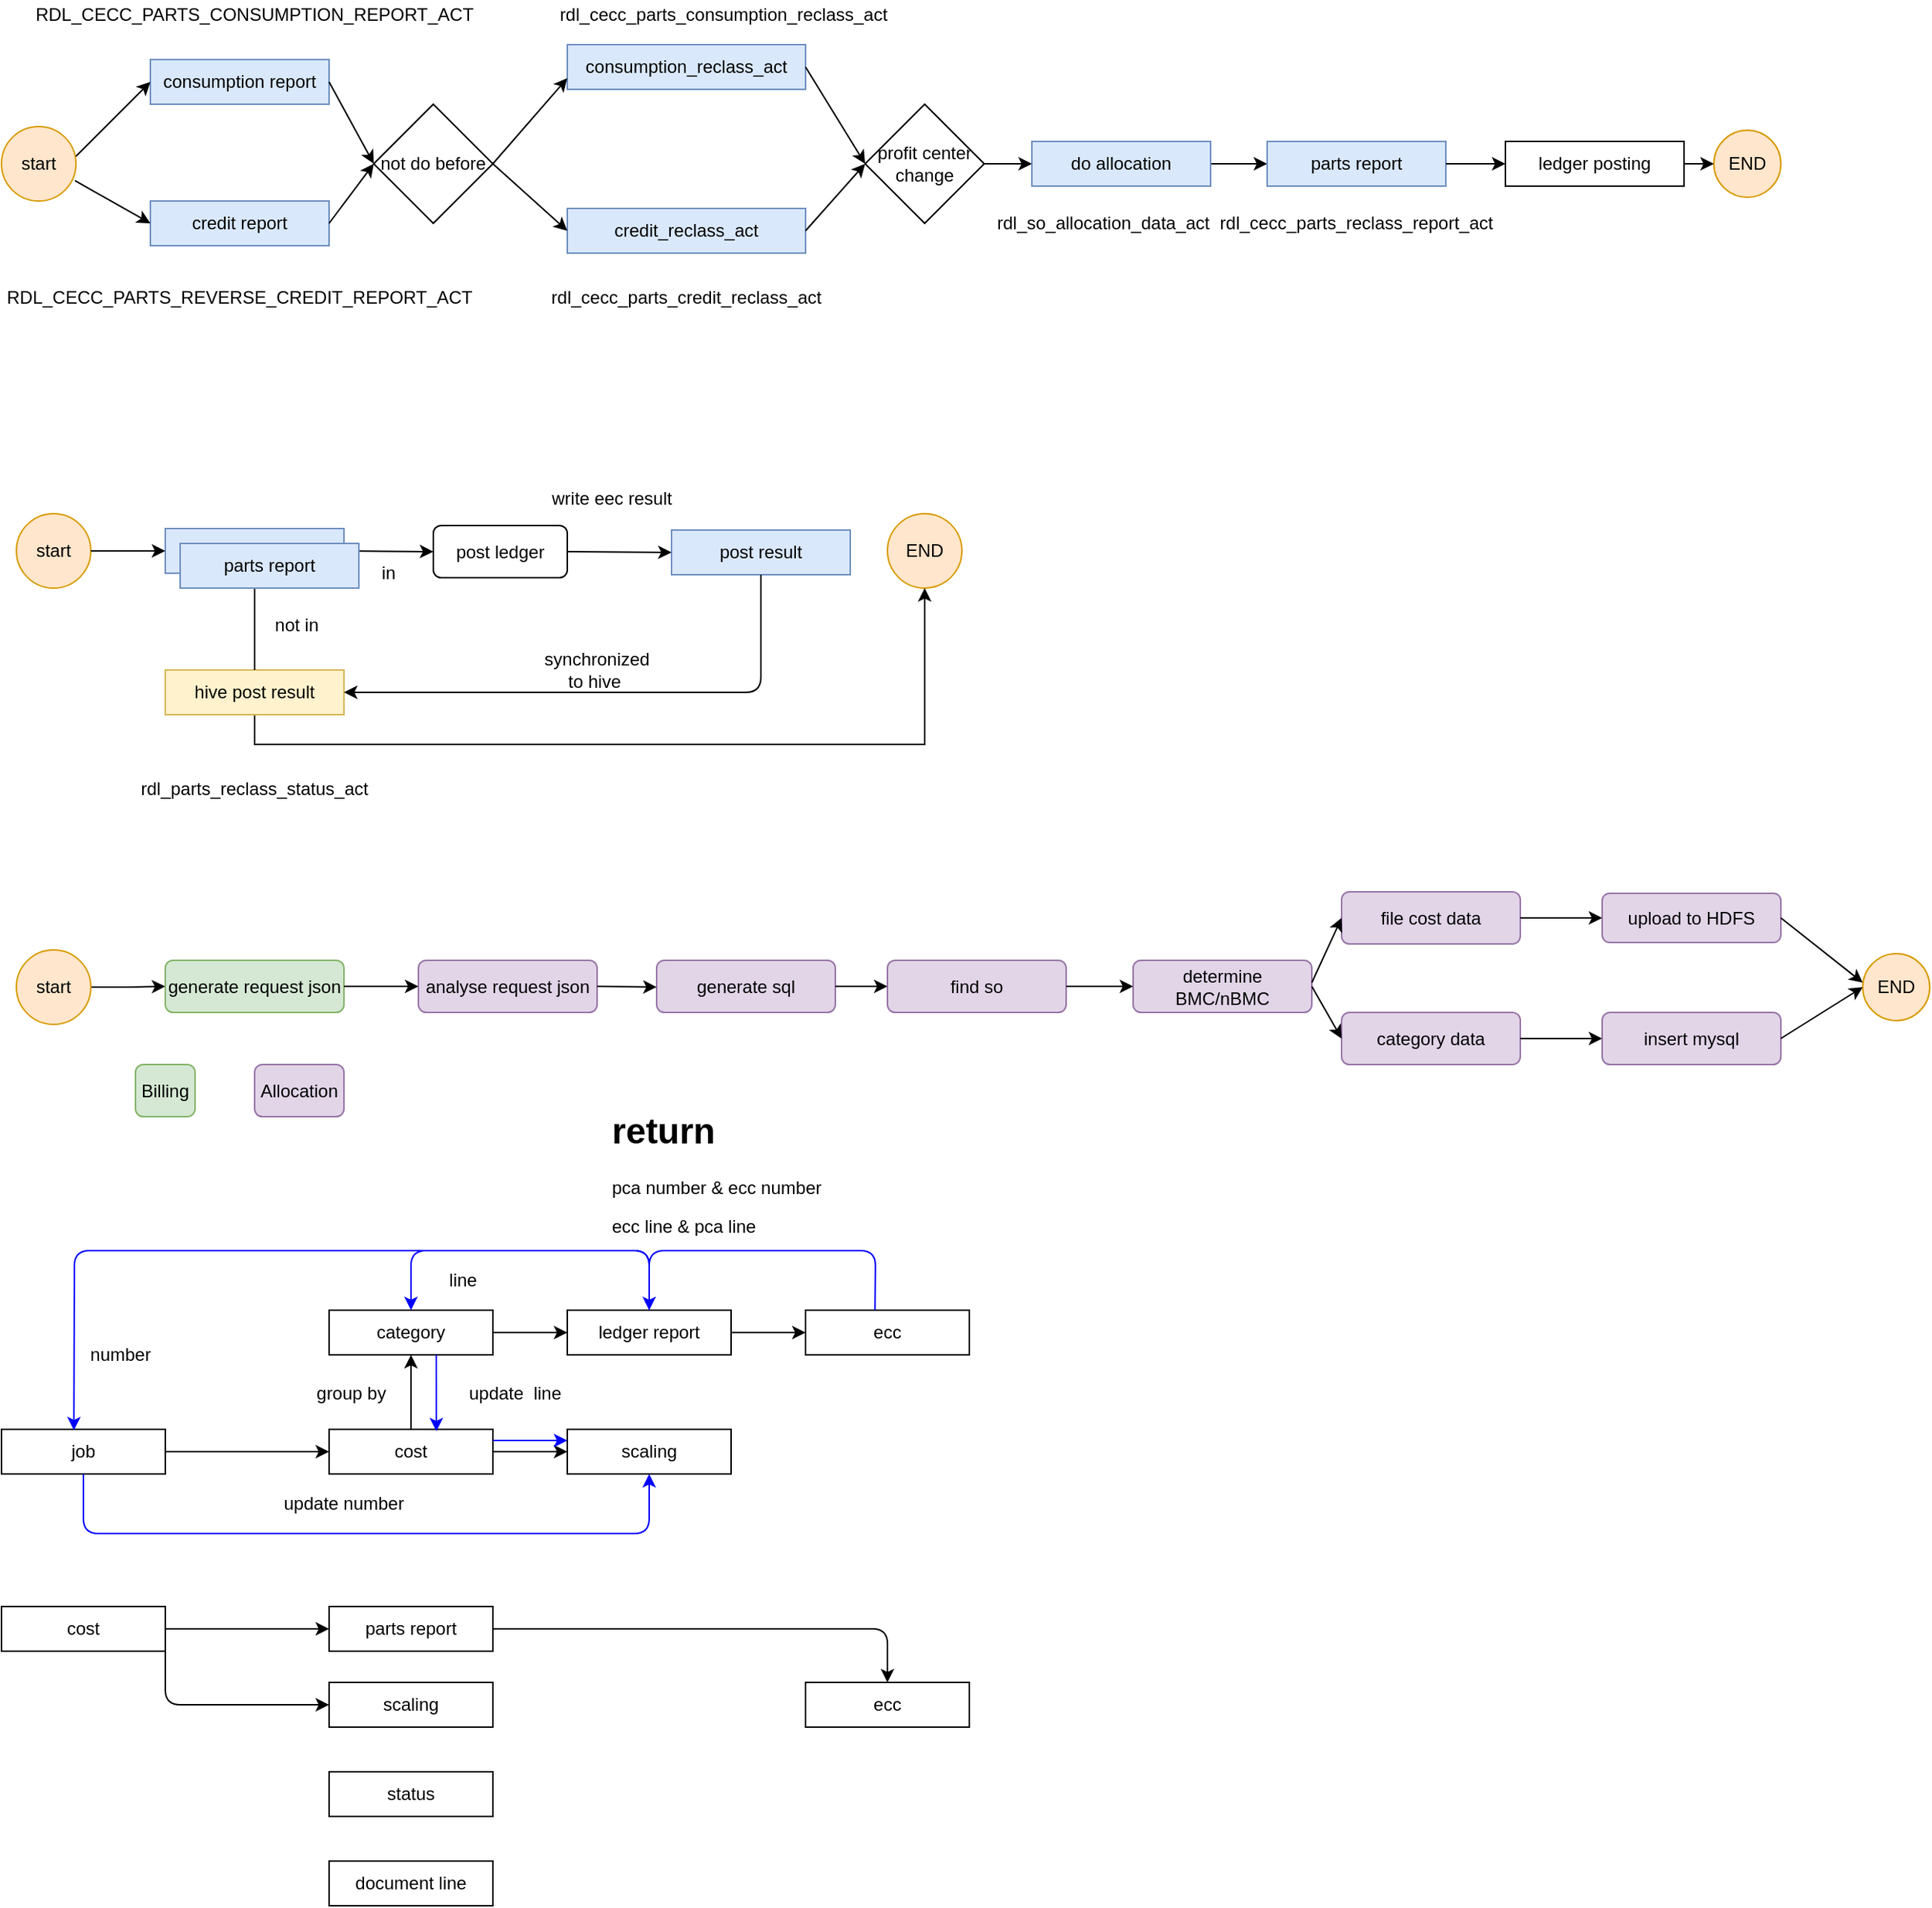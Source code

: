 <mxfile version="14.4.9" type="github">
  <diagram id="VKMHK3g8FMRFTHxasIfS" name="Page-1">
    <mxGraphModel dx="766" dy="419" grid="1" gridSize="10" guides="1" tooltips="1" connect="1" arrows="1" fold="1" page="1" pageScale="1" pageWidth="827" pageHeight="1169" math="0" shadow="0">
      <root>
        <mxCell id="0" />
        <mxCell id="1" parent="0" />
        <mxCell id="MHFKU_J02y791Es46own-1" value="consumption report" style="rounded=0;whiteSpace=wrap;html=1;fillColor=#dae8fc;strokeColor=#6c8ebf;" parent="1" vertex="1">
          <mxGeometry x="120" y="130" width="120" height="30" as="geometry" />
        </mxCell>
        <mxCell id="MHFKU_J02y791Es46own-2" value="credit report" style="rounded=0;whiteSpace=wrap;html=1;fillColor=#dae8fc;strokeColor=#6c8ebf;" parent="1" vertex="1">
          <mxGeometry x="120" y="225" width="120" height="30" as="geometry" />
        </mxCell>
        <mxCell id="MHFKU_J02y791Es46own-3" value="not do before" style="rhombus;whiteSpace=wrap;html=1;" parent="1" vertex="1">
          <mxGeometry x="270" y="160" width="80" height="80" as="geometry" />
        </mxCell>
        <mxCell id="MHFKU_J02y791Es46own-4" value="start" style="ellipse;whiteSpace=wrap;html=1;aspect=fixed;fillColor=#ffe6cc;strokeColor=#d79b00;" parent="1" vertex="1">
          <mxGeometry x="20" y="175" width="50" height="50" as="geometry" />
        </mxCell>
        <mxCell id="MHFKU_J02y791Es46own-6" value="" style="endArrow=classic;html=1;" parent="1" edge="1">
          <mxGeometry width="50" height="50" relative="1" as="geometry">
            <mxPoint x="70" y="195" as="sourcePoint" />
            <mxPoint x="120" y="145" as="targetPoint" />
          </mxGeometry>
        </mxCell>
        <mxCell id="MHFKU_J02y791Es46own-7" value="" style="endArrow=classic;html=1;entryX=0;entryY=0.5;entryDx=0;entryDy=0;exitX=0.987;exitY=0.727;exitDx=0;exitDy=0;exitPerimeter=0;" parent="1" source="MHFKU_J02y791Es46own-4" target="MHFKU_J02y791Es46own-2" edge="1">
          <mxGeometry width="50" height="50" relative="1" as="geometry">
            <mxPoint x="70" y="210" as="sourcePoint" />
            <mxPoint x="320" y="200" as="targetPoint" />
          </mxGeometry>
        </mxCell>
        <mxCell id="MHFKU_J02y791Es46own-10" value="" style="endArrow=classic;html=1;exitX=1;exitY=0.5;exitDx=0;exitDy=0;entryX=0;entryY=0.5;entryDx=0;entryDy=0;" parent="1" source="MHFKU_J02y791Es46own-2" target="MHFKU_J02y791Es46own-3" edge="1">
          <mxGeometry width="50" height="50" relative="1" as="geometry">
            <mxPoint x="270" y="250" as="sourcePoint" />
            <mxPoint x="320" y="200" as="targetPoint" />
          </mxGeometry>
        </mxCell>
        <mxCell id="MHFKU_J02y791Es46own-11" value="" style="endArrow=classic;html=1;exitX=1;exitY=0.5;exitDx=0;exitDy=0;entryX=0;entryY=0.5;entryDx=0;entryDy=0;" parent="1" source="MHFKU_J02y791Es46own-1" target="MHFKU_J02y791Es46own-3" edge="1">
          <mxGeometry width="50" height="50" relative="1" as="geometry">
            <mxPoint x="270" y="250" as="sourcePoint" />
            <mxPoint x="320" y="200" as="targetPoint" />
          </mxGeometry>
        </mxCell>
        <mxCell id="MHFKU_J02y791Es46own-25" style="edgeStyle=orthogonalEdgeStyle;rounded=0;orthogonalLoop=1;jettySize=auto;html=1;exitX=1;exitY=0.5;exitDx=0;exitDy=0;" parent="1" source="MHFKU_J02y791Es46own-12" target="MHFKU_J02y791Es46own-24" edge="1">
          <mxGeometry relative="1" as="geometry" />
        </mxCell>
        <mxCell id="MHFKU_J02y791Es46own-12" value="do allocation" style="rounded=0;whiteSpace=wrap;html=1;fillColor=#dae8fc;strokeColor=#6c8ebf;" parent="1" vertex="1">
          <mxGeometry x="712" y="185" width="120" height="30" as="geometry" />
        </mxCell>
        <mxCell id="MHFKU_J02y791Es46own-13" value="consumption_reclass_act" style="rounded=0;whiteSpace=wrap;html=1;fillColor=#dae8fc;strokeColor=#6c8ebf;" parent="1" vertex="1">
          <mxGeometry x="400" y="120" width="160" height="30" as="geometry" />
        </mxCell>
        <mxCell id="MHFKU_J02y791Es46own-14" value="credit_reclass_act" style="rounded=0;whiteSpace=wrap;html=1;fillColor=#dae8fc;strokeColor=#6c8ebf;" parent="1" vertex="1">
          <mxGeometry x="400" y="230" width="160" height="30" as="geometry" />
        </mxCell>
        <mxCell id="MHFKU_J02y791Es46own-15" value="" style="endArrow=classic;html=1;exitX=1;exitY=0.5;exitDx=0;exitDy=0;entryX=0;entryY=0.75;entryDx=0;entryDy=0;" parent="1" source="MHFKU_J02y791Es46own-3" target="MHFKU_J02y791Es46own-13" edge="1">
          <mxGeometry width="50" height="50" relative="1" as="geometry">
            <mxPoint x="380" y="250" as="sourcePoint" />
            <mxPoint x="430" y="200" as="targetPoint" />
          </mxGeometry>
        </mxCell>
        <mxCell id="MHFKU_J02y791Es46own-16" value="" style="endArrow=classic;html=1;entryX=0;entryY=0.5;entryDx=0;entryDy=0;" parent="1" target="MHFKU_J02y791Es46own-14" edge="1">
          <mxGeometry width="50" height="50" relative="1" as="geometry">
            <mxPoint x="350" y="200" as="sourcePoint" />
            <mxPoint x="430" y="200" as="targetPoint" />
          </mxGeometry>
        </mxCell>
        <mxCell id="MHFKU_J02y791Es46own-19" value="profit center change" style="rhombus;whiteSpace=wrap;html=1;" parent="1" vertex="1">
          <mxGeometry x="600" y="160" width="80" height="80" as="geometry" />
        </mxCell>
        <mxCell id="MHFKU_J02y791Es46own-20" value="" style="endArrow=classic;html=1;exitX=1;exitY=0.5;exitDx=0;exitDy=0;entryX=0;entryY=0.5;entryDx=0;entryDy=0;" parent="1" source="MHFKU_J02y791Es46own-14" target="MHFKU_J02y791Es46own-19" edge="1">
          <mxGeometry width="50" height="50" relative="1" as="geometry">
            <mxPoint x="570" y="235" as="sourcePoint" />
            <mxPoint x="650" y="195" as="targetPoint" />
          </mxGeometry>
        </mxCell>
        <mxCell id="MHFKU_J02y791Es46own-21" value="" style="endArrow=classic;html=1;exitX=1;exitY=0.5;exitDx=0;exitDy=0;entryX=0;entryY=0.5;entryDx=0;entryDy=0;" parent="1" source="MHFKU_J02y791Es46own-13" target="MHFKU_J02y791Es46own-19" edge="1">
          <mxGeometry width="50" height="50" relative="1" as="geometry">
            <mxPoint x="570" y="140" as="sourcePoint" />
            <mxPoint x="650" y="195" as="targetPoint" />
          </mxGeometry>
        </mxCell>
        <mxCell id="MHFKU_J02y791Es46own-23" value="" style="endArrow=classic;html=1;entryX=0;entryY=0.5;entryDx=0;entryDy=0;exitX=1;exitY=0.5;exitDx=0;exitDy=0;" parent="1" source="MHFKU_J02y791Es46own-19" target="MHFKU_J02y791Es46own-12" edge="1">
          <mxGeometry width="50" height="50" relative="1" as="geometry">
            <mxPoint x="680" y="195" as="sourcePoint" />
            <mxPoint x="730" y="240" as="targetPoint" />
          </mxGeometry>
        </mxCell>
        <mxCell id="MHFKU_J02y791Es46own-24" value="parts report" style="rounded=0;whiteSpace=wrap;html=1;fillColor=#dae8fc;strokeColor=#6c8ebf;" parent="1" vertex="1">
          <mxGeometry x="870" y="185" width="120" height="30" as="geometry" />
        </mxCell>
        <mxCell id="MHFKU_J02y791Es46own-26" value="ledger posting" style="rounded=0;whiteSpace=wrap;html=1;" parent="1" vertex="1">
          <mxGeometry x="1030" y="185" width="120" height="30" as="geometry" />
        </mxCell>
        <mxCell id="MHFKU_J02y791Es46own-27" value="" style="endArrow=classic;html=1;exitX=1;exitY=0.5;exitDx=0;exitDy=0;entryX=0;entryY=0.5;entryDx=0;entryDy=0;" parent="1" source="MHFKU_J02y791Es46own-24" target="MHFKU_J02y791Es46own-26" edge="1">
          <mxGeometry width="50" height="50" relative="1" as="geometry">
            <mxPoint x="810" y="240" as="sourcePoint" />
            <mxPoint x="860" y="190" as="targetPoint" />
          </mxGeometry>
        </mxCell>
        <mxCell id="MHFKU_J02y791Es46own-28" value="rdl_cecc_parts_credit_reclass_act" style="text;html=1;strokeColor=none;fillColor=none;align=center;verticalAlign=middle;whiteSpace=wrap;rounded=0;" parent="1" vertex="1">
          <mxGeometry x="460" y="280" width="40" height="20" as="geometry" />
        </mxCell>
        <mxCell id="MHFKU_J02y791Es46own-30" value="rdl_cecc_parts_consumption_reclass_act" style="text;html=1;strokeColor=none;fillColor=none;align=center;verticalAlign=middle;whiteSpace=wrap;rounded=0;" parent="1" vertex="1">
          <mxGeometry x="450" y="90" width="110" height="20" as="geometry" />
        </mxCell>
        <mxCell id="MHFKU_J02y791Es46own-31" value="END" style="ellipse;whiteSpace=wrap;html=1;aspect=fixed;fillColor=#ffe6cc;strokeColor=#d79b00;" parent="1" vertex="1">
          <mxGeometry x="1170" y="177.5" width="45" height="45" as="geometry" />
        </mxCell>
        <mxCell id="MHFKU_J02y791Es46own-32" value="" style="endArrow=classic;html=1;exitX=1;exitY=0.5;exitDx=0;exitDy=0;entryX=0;entryY=0.5;entryDx=0;entryDy=0;" parent="1" source="MHFKU_J02y791Es46own-26" target="MHFKU_J02y791Es46own-31" edge="1">
          <mxGeometry width="50" height="50" relative="1" as="geometry">
            <mxPoint x="1160" y="280" as="sourcePoint" />
            <mxPoint x="1210" y="230" as="targetPoint" />
          </mxGeometry>
        </mxCell>
        <mxCell id="MHFKU_J02y791Es46own-33" value="RDL_CECC_PARTS_CONSUMPTION_REPORT_ACT" style="text;html=1;strokeColor=none;fillColor=none;align=center;verticalAlign=middle;whiteSpace=wrap;rounded=0;" parent="1" vertex="1">
          <mxGeometry x="170" y="90" width="40" height="20" as="geometry" />
        </mxCell>
        <mxCell id="MHFKU_J02y791Es46own-35" value="RDL_CECC_PARTS_REVERSE_CREDIT_REPORT_ACT" style="text;html=1;strokeColor=none;fillColor=none;align=center;verticalAlign=middle;whiteSpace=wrap;rounded=0;" parent="1" vertex="1">
          <mxGeometry x="160" y="280" width="40" height="20" as="geometry" />
        </mxCell>
        <mxCell id="MHFKU_J02y791Es46own-36" value="rdl_so_allocation_data_act" style="text;html=1;strokeColor=none;fillColor=none;align=center;verticalAlign=middle;whiteSpace=wrap;rounded=0;" parent="1" vertex="1">
          <mxGeometry x="740" y="230" width="40" height="20" as="geometry" />
        </mxCell>
        <mxCell id="MHFKU_J02y791Es46own-37" value="rdl_cecc_parts_reclass_report_act" style="text;html=1;strokeColor=none;fillColor=none;align=center;verticalAlign=middle;whiteSpace=wrap;rounded=0;" parent="1" vertex="1">
          <mxGeometry x="910" y="230" width="40" height="20" as="geometry" />
        </mxCell>
        <mxCell id="TkEu7Gus7nsnmoaaM0vq-1" value="start" style="ellipse;whiteSpace=wrap;html=1;aspect=fixed;fillColor=#ffe6cc;strokeColor=#d79b00;" parent="1" vertex="1">
          <mxGeometry x="30" y="435" width="50" height="50" as="geometry" />
        </mxCell>
        <mxCell id="TkEu7Gus7nsnmoaaM0vq-2" value="rdl_parts_reclass_status_act" style="text;html=1;strokeColor=none;fillColor=none;align=center;verticalAlign=middle;whiteSpace=wrap;rounded=0;" parent="1" vertex="1">
          <mxGeometry x="170" y="610" width="40" height="20" as="geometry" />
        </mxCell>
        <mxCell id="TkEu7Gus7nsnmoaaM0vq-4" value="parts report" style="rounded=0;whiteSpace=wrap;html=1;fillColor=#dae8fc;strokeColor=#6c8ebf;" parent="1" vertex="1">
          <mxGeometry x="130" y="445" width="120" height="30" as="geometry" />
        </mxCell>
        <mxCell id="TkEu7Gus7nsnmoaaM0vq-5" value="post result" style="rounded=0;whiteSpace=wrap;html=1;fillColor=#dae8fc;strokeColor=#6c8ebf;" parent="1" vertex="1">
          <mxGeometry x="470" y="446" width="120" height="30" as="geometry" />
        </mxCell>
        <mxCell id="TkEu7Gus7nsnmoaaM0vq-6" value="" style="endArrow=classic;html=1;entryX=0;entryY=0.5;entryDx=0;entryDy=0;" parent="1" target="TkEu7Gus7nsnmoaaM0vq-4" edge="1">
          <mxGeometry width="50" height="50" relative="1" as="geometry">
            <mxPoint x="80" y="460" as="sourcePoint" />
            <mxPoint x="120" y="420" as="targetPoint" />
          </mxGeometry>
        </mxCell>
        <mxCell id="TkEu7Gus7nsnmoaaM0vq-10" value="END" style="ellipse;whiteSpace=wrap;html=1;aspect=fixed;fillColor=#ffe6cc;strokeColor=#d79b00;" parent="1" vertex="1">
          <mxGeometry x="615" y="435" width="50" height="50" as="geometry" />
        </mxCell>
        <mxCell id="TkEu7Gus7nsnmoaaM0vq-14" style="edgeStyle=orthogonalEdgeStyle;rounded=0;orthogonalLoop=1;jettySize=auto;html=1;exitX=0.5;exitY=1;exitDx=0;exitDy=0;entryX=0.5;entryY=1;entryDx=0;entryDy=0;" parent="1" source="TkEu7Gus7nsnmoaaM0vq-11" target="TkEu7Gus7nsnmoaaM0vq-10" edge="1">
          <mxGeometry relative="1" as="geometry" />
        </mxCell>
        <mxCell id="TkEu7Gus7nsnmoaaM0vq-11" value="hive post result" style="rounded=0;whiteSpace=wrap;html=1;fillColor=#fff2cc;strokeColor=#d6b656;" parent="1" vertex="1">
          <mxGeometry x="130" y="540" width="120" height="30" as="geometry" />
        </mxCell>
        <mxCell id="TkEu7Gus7nsnmoaaM0vq-12" value="" style="endArrow=classic;html=1;exitX=0.5;exitY=1;exitDx=0;exitDy=0;entryX=1;entryY=0.5;entryDx=0;entryDy=0;" parent="1" source="TkEu7Gus7nsnmoaaM0vq-5" target="TkEu7Gus7nsnmoaaM0vq-11" edge="1">
          <mxGeometry width="50" height="50" relative="1" as="geometry">
            <mxPoint x="350" y="540" as="sourcePoint" />
            <mxPoint x="400" y="490" as="targetPoint" />
            <Array as="points">
              <mxPoint x="530" y="555" />
            </Array>
          </mxGeometry>
        </mxCell>
        <mxCell id="TkEu7Gus7nsnmoaaM0vq-16" value="post ledger" style="rounded=1;whiteSpace=wrap;html=1;" parent="1" vertex="1">
          <mxGeometry x="310" y="443" width="90" height="35" as="geometry" />
        </mxCell>
        <mxCell id="TkEu7Gus7nsnmoaaM0vq-17" value="" style="endArrow=classic;html=1;exitX=1;exitY=0.5;exitDx=0;exitDy=0;entryX=0;entryY=0.5;entryDx=0;entryDy=0;" parent="1" source="TkEu7Gus7nsnmoaaM0vq-4" target="TkEu7Gus7nsnmoaaM0vq-16" edge="1">
          <mxGeometry width="50" height="50" relative="1" as="geometry">
            <mxPoint x="350" y="540" as="sourcePoint" />
            <mxPoint x="400" y="490" as="targetPoint" />
          </mxGeometry>
        </mxCell>
        <mxCell id="TkEu7Gus7nsnmoaaM0vq-18" value="" style="endArrow=classic;html=1;exitX=1;exitY=0.5;exitDx=0;exitDy=0;entryX=0;entryY=0.5;entryDx=0;entryDy=0;" parent="1" source="TkEu7Gus7nsnmoaaM0vq-16" target="TkEu7Gus7nsnmoaaM0vq-5" edge="1">
          <mxGeometry width="50" height="50" relative="1" as="geometry">
            <mxPoint x="350" y="540" as="sourcePoint" />
            <mxPoint x="400" y="490" as="targetPoint" />
          </mxGeometry>
        </mxCell>
        <mxCell id="TkEu7Gus7nsnmoaaM0vq-19" value="synchronized to hive&amp;nbsp;" style="text;html=1;strokeColor=none;fillColor=none;align=center;verticalAlign=middle;whiteSpace=wrap;rounded=0;" parent="1" vertex="1">
          <mxGeometry x="380" y="530" width="80" height="20" as="geometry" />
        </mxCell>
        <mxCell id="TkEu7Gus7nsnmoaaM0vq-21" value="" style="endArrow=classic;html=1;exitX=0.5;exitY=0;exitDx=0;exitDy=0;entryX=0.5;entryY=1;entryDx=0;entryDy=0;" parent="1" source="TkEu7Gus7nsnmoaaM0vq-11" target="TkEu7Gus7nsnmoaaM0vq-4" edge="1">
          <mxGeometry width="50" height="50" relative="1" as="geometry">
            <mxPoint x="180" y="550" as="sourcePoint" />
            <mxPoint x="280" y="460" as="targetPoint" />
          </mxGeometry>
        </mxCell>
        <mxCell id="TkEu7Gus7nsnmoaaM0vq-22" value="not in&amp;nbsp;" style="text;html=1;strokeColor=none;fillColor=none;align=center;verticalAlign=middle;whiteSpace=wrap;rounded=0;" parent="1" vertex="1">
          <mxGeometry x="200" y="500" width="40" height="20" as="geometry" />
        </mxCell>
        <mxCell id="TkEu7Gus7nsnmoaaM0vq-23" value="in" style="text;html=1;strokeColor=none;fillColor=none;align=center;verticalAlign=middle;whiteSpace=wrap;rounded=0;" parent="1" vertex="1">
          <mxGeometry x="260" y="465" width="40" height="20" as="geometry" />
        </mxCell>
        <mxCell id="TkEu7Gus7nsnmoaaM0vq-24" value="write eec result" style="text;html=1;strokeColor=none;fillColor=none;align=center;verticalAlign=middle;whiteSpace=wrap;rounded=0;" parent="1" vertex="1">
          <mxGeometry x="380" y="415" width="100" height="20" as="geometry" />
        </mxCell>
        <mxCell id="D5yG_D4a77OxnMlGcOf8-16" style="edgeStyle=orthogonalEdgeStyle;rounded=0;orthogonalLoop=1;jettySize=auto;html=1;exitX=1;exitY=0.5;exitDx=0;exitDy=0;entryX=0;entryY=0.5;entryDx=0;entryDy=0;" parent="1" source="D5yG_D4a77OxnMlGcOf8-1" target="D5yG_D4a77OxnMlGcOf8-3" edge="1">
          <mxGeometry relative="1" as="geometry" />
        </mxCell>
        <mxCell id="D5yG_D4a77OxnMlGcOf8-1" value="start" style="ellipse;whiteSpace=wrap;html=1;aspect=fixed;fillColor=#ffe6cc;strokeColor=#d79b00;" parent="1" vertex="1">
          <mxGeometry x="30" y="728" width="50" height="50" as="geometry" />
        </mxCell>
        <mxCell id="D5yG_D4a77OxnMlGcOf8-2" value="parts report" style="rounded=0;whiteSpace=wrap;html=1;fillColor=#dae8fc;strokeColor=#6c8ebf;" parent="1" vertex="1">
          <mxGeometry x="140" y="455" width="120" height="30" as="geometry" />
        </mxCell>
        <mxCell id="D5yG_D4a77OxnMlGcOf8-3" value="generate request json" style="rounded=1;whiteSpace=wrap;html=1;fillColor=#d5e8d4;strokeColor=#82b366;" parent="1" vertex="1">
          <mxGeometry x="130" y="735" width="120" height="35" as="geometry" />
        </mxCell>
        <mxCell id="D5yG_D4a77OxnMlGcOf8-5" value="analyse request json" style="rounded=1;whiteSpace=wrap;html=1;fillColor=#e1d5e7;strokeColor=#9673a6;" parent="1" vertex="1">
          <mxGeometry x="300" y="735" width="120" height="35" as="geometry" />
        </mxCell>
        <mxCell id="D5yG_D4a77OxnMlGcOf8-6" value="generate sql" style="rounded=1;whiteSpace=wrap;html=1;fillColor=#e1d5e7;strokeColor=#9673a6;" parent="1" vertex="1">
          <mxGeometry x="460" y="735" width="120" height="35" as="geometry" />
        </mxCell>
        <mxCell id="D5yG_D4a77OxnMlGcOf8-7" value="find so" style="rounded=1;whiteSpace=wrap;html=1;fillColor=#e1d5e7;strokeColor=#9673a6;" parent="1" vertex="1">
          <mxGeometry x="615" y="735" width="120" height="35" as="geometry" />
        </mxCell>
        <mxCell id="D5yG_D4a77OxnMlGcOf8-8" value="determine BMC/nBMC" style="rounded=1;whiteSpace=wrap;html=1;fillColor=#e1d5e7;strokeColor=#9673a6;" parent="1" vertex="1">
          <mxGeometry x="780" y="735" width="120" height="35" as="geometry" />
        </mxCell>
        <mxCell id="D5yG_D4a77OxnMlGcOf8-10" value="file cost data" style="rounded=1;whiteSpace=wrap;html=1;fillColor=#e1d5e7;strokeColor=#9673a6;" parent="1" vertex="1">
          <mxGeometry x="920" y="689" width="120" height="35" as="geometry" />
        </mxCell>
        <mxCell id="D5yG_D4a77OxnMlGcOf8-11" value="category data" style="rounded=1;whiteSpace=wrap;html=1;fillColor=#e1d5e7;strokeColor=#9673a6;" parent="1" vertex="1">
          <mxGeometry x="920" y="770" width="120" height="35" as="geometry" />
        </mxCell>
        <mxCell id="D5yG_D4a77OxnMlGcOf8-12" value="upload to HDFS" style="rounded=1;whiteSpace=wrap;html=1;fillColor=#e1d5e7;strokeColor=#9673a6;" parent="1" vertex="1">
          <mxGeometry x="1095" y="690" width="120" height="33" as="geometry" />
        </mxCell>
        <mxCell id="D5yG_D4a77OxnMlGcOf8-13" value="insert mysql" style="rounded=1;whiteSpace=wrap;html=1;fillColor=#e1d5e7;strokeColor=#9673a6;" parent="1" vertex="1">
          <mxGeometry x="1095" y="770" width="120" height="35" as="geometry" />
        </mxCell>
        <mxCell id="D5yG_D4a77OxnMlGcOf8-14" value="END" style="ellipse;whiteSpace=wrap;html=1;aspect=fixed;fillColor=#ffe6cc;strokeColor=#d79b00;" parent="1" vertex="1">
          <mxGeometry x="1270" y="730.5" width="45" height="45" as="geometry" />
        </mxCell>
        <mxCell id="D5yG_D4a77OxnMlGcOf8-15" value="" style="endArrow=classic;html=1;entryX=0;entryY=0.5;entryDx=0;entryDy=0;exitX=1;exitY=0.5;exitDx=0;exitDy=0;" parent="1" source="D5yG_D4a77OxnMlGcOf8-3" target="D5yG_D4a77OxnMlGcOf8-5" edge="1">
          <mxGeometry width="50" height="50" relative="1" as="geometry">
            <mxPoint x="250" y="760" as="sourcePoint" />
            <mxPoint x="300" y="710" as="targetPoint" />
          </mxGeometry>
        </mxCell>
        <mxCell id="D5yG_D4a77OxnMlGcOf8-17" value="" style="endArrow=classic;html=1;exitX=1;exitY=0.5;exitDx=0;exitDy=0;" parent="1" source="D5yG_D4a77OxnMlGcOf8-5" edge="1">
          <mxGeometry width="50" height="50" relative="1" as="geometry">
            <mxPoint x="430" y="753" as="sourcePoint" />
            <mxPoint x="460" y="753" as="targetPoint" />
          </mxGeometry>
        </mxCell>
        <mxCell id="D5yG_D4a77OxnMlGcOf8-18" value="" style="endArrow=classic;html=1;exitX=1;exitY=0.5;exitDx=0;exitDy=0;entryX=0;entryY=0.5;entryDx=0;entryDy=0;" parent="1" source="D5yG_D4a77OxnMlGcOf8-6" target="D5yG_D4a77OxnMlGcOf8-7" edge="1">
          <mxGeometry width="50" height="50" relative="1" as="geometry">
            <mxPoint x="390" y="760" as="sourcePoint" />
            <mxPoint x="440" y="710" as="targetPoint" />
          </mxGeometry>
        </mxCell>
        <mxCell id="D5yG_D4a77OxnMlGcOf8-19" value="" style="endArrow=classic;html=1;exitX=1;exitY=0.5;exitDx=0;exitDy=0;entryX=0;entryY=0.5;entryDx=0;entryDy=0;" parent="1" source="D5yG_D4a77OxnMlGcOf8-7" target="D5yG_D4a77OxnMlGcOf8-8" edge="1">
          <mxGeometry width="50" height="50" relative="1" as="geometry">
            <mxPoint x="770" y="910" as="sourcePoint" />
            <mxPoint x="820" y="860" as="targetPoint" />
          </mxGeometry>
        </mxCell>
        <mxCell id="D5yG_D4a77OxnMlGcOf8-20" value="" style="endArrow=classic;html=1;entryX=0;entryY=0.5;entryDx=0;entryDy=0;" parent="1" target="D5yG_D4a77OxnMlGcOf8-10" edge="1">
          <mxGeometry width="50" height="50" relative="1" as="geometry">
            <mxPoint x="900" y="750" as="sourcePoint" />
            <mxPoint x="950" y="750" as="targetPoint" />
          </mxGeometry>
        </mxCell>
        <mxCell id="D5yG_D4a77OxnMlGcOf8-21" value="" style="endArrow=classic;html=1;exitX=1;exitY=0.5;exitDx=0;exitDy=0;entryX=0;entryY=0.5;entryDx=0;entryDy=0;" parent="1" source="D5yG_D4a77OxnMlGcOf8-8" target="D5yG_D4a77OxnMlGcOf8-11" edge="1">
          <mxGeometry width="50" height="50" relative="1" as="geometry">
            <mxPoint x="880" y="940" as="sourcePoint" />
            <mxPoint x="930" y="890" as="targetPoint" />
          </mxGeometry>
        </mxCell>
        <mxCell id="D5yG_D4a77OxnMlGcOf8-22" value="" style="endArrow=classic;html=1;exitX=1;exitY=0.5;exitDx=0;exitDy=0;entryX=0;entryY=0.5;entryDx=0;entryDy=0;" parent="1" source="D5yG_D4a77OxnMlGcOf8-10" target="D5yG_D4a77OxnMlGcOf8-12" edge="1">
          <mxGeometry width="50" height="50" relative="1" as="geometry">
            <mxPoint x="1040" y="740" as="sourcePoint" />
            <mxPoint x="1090" y="690" as="targetPoint" />
          </mxGeometry>
        </mxCell>
        <mxCell id="D5yG_D4a77OxnMlGcOf8-23" value="" style="endArrow=classic;html=1;exitX=1;exitY=0.5;exitDx=0;exitDy=0;entryX=0;entryY=0.5;entryDx=0;entryDy=0;" parent="1" source="D5yG_D4a77OxnMlGcOf8-11" target="D5yG_D4a77OxnMlGcOf8-13" edge="1">
          <mxGeometry width="50" height="50" relative="1" as="geometry">
            <mxPoint x="1120" y="920" as="sourcePoint" />
            <mxPoint x="1170" y="870" as="targetPoint" />
          </mxGeometry>
        </mxCell>
        <mxCell id="D5yG_D4a77OxnMlGcOf8-24" value="" style="endArrow=classic;html=1;exitX=1;exitY=0.5;exitDx=0;exitDy=0;entryX=0;entryY=0.5;entryDx=0;entryDy=0;" parent="1" source="D5yG_D4a77OxnMlGcOf8-13" target="D5yG_D4a77OxnMlGcOf8-14" edge="1">
          <mxGeometry width="50" height="50" relative="1" as="geometry">
            <mxPoint x="1260" y="880" as="sourcePoint" />
            <mxPoint x="1310" y="830" as="targetPoint" />
          </mxGeometry>
        </mxCell>
        <mxCell id="D5yG_D4a77OxnMlGcOf8-25" value="" style="endArrow=classic;html=1;exitX=1;exitY=0.5;exitDx=0;exitDy=0;" parent="1" source="D5yG_D4a77OxnMlGcOf8-12" edge="1">
          <mxGeometry width="50" height="50" relative="1" as="geometry">
            <mxPoint x="1240" y="740" as="sourcePoint" />
            <mxPoint x="1270" y="750" as="targetPoint" />
          </mxGeometry>
        </mxCell>
        <mxCell id="D5yG_D4a77OxnMlGcOf8-26" value="Billing" style="rounded=1;whiteSpace=wrap;html=1;fillColor=#d5e8d4;strokeColor=#82b366;" parent="1" vertex="1">
          <mxGeometry x="110" y="805" width="40" height="35" as="geometry" />
        </mxCell>
        <mxCell id="D5yG_D4a77OxnMlGcOf8-28" value="Allocation" style="rounded=1;whiteSpace=wrap;html=1;fillColor=#e1d5e7;strokeColor=#9673a6;" parent="1" vertex="1">
          <mxGeometry x="190" y="805" width="60" height="35" as="geometry" />
        </mxCell>
        <mxCell id="K2xl8CTouo7mSd7dYWox-1" value="job" style="rounded=0;whiteSpace=wrap;html=1;" vertex="1" parent="1">
          <mxGeometry x="20" y="1050" width="110" height="30" as="geometry" />
        </mxCell>
        <mxCell id="K2xl8CTouo7mSd7dYWox-2" value="cost" style="rounded=0;whiteSpace=wrap;html=1;" vertex="1" parent="1">
          <mxGeometry x="240" y="1050" width="110" height="30" as="geometry" />
        </mxCell>
        <mxCell id="K2xl8CTouo7mSd7dYWox-3" value="category" style="rounded=0;whiteSpace=wrap;html=1;" vertex="1" parent="1">
          <mxGeometry x="240" y="970" width="110" height="30" as="geometry" />
        </mxCell>
        <mxCell id="K2xl8CTouo7mSd7dYWox-5" value="ledger report" style="rounded=0;whiteSpace=wrap;html=1;" vertex="1" parent="1">
          <mxGeometry x="400" y="970" width="110" height="30" as="geometry" />
        </mxCell>
        <mxCell id="K2xl8CTouo7mSd7dYWox-6" value="scaling" style="rounded=0;whiteSpace=wrap;html=1;" vertex="1" parent="1">
          <mxGeometry x="400" y="1050" width="110" height="30" as="geometry" />
        </mxCell>
        <mxCell id="K2xl8CTouo7mSd7dYWox-7" value="ecc" style="rounded=0;whiteSpace=wrap;html=1;" vertex="1" parent="1">
          <mxGeometry x="560" y="970" width="110" height="30" as="geometry" />
        </mxCell>
        <mxCell id="K2xl8CTouo7mSd7dYWox-8" value="" style="endArrow=classic;html=1;exitX=1;exitY=0.5;exitDx=0;exitDy=0;entryX=0;entryY=0.5;entryDx=0;entryDy=0;" edge="1" parent="1" source="K2xl8CTouo7mSd7dYWox-1" target="K2xl8CTouo7mSd7dYWox-2">
          <mxGeometry width="50" height="50" relative="1" as="geometry">
            <mxPoint x="350" y="1040" as="sourcePoint" />
            <mxPoint x="400" y="990" as="targetPoint" />
          </mxGeometry>
        </mxCell>
        <mxCell id="K2xl8CTouo7mSd7dYWox-9" value="" style="endArrow=classic;html=1;entryX=0.5;entryY=1;entryDx=0;entryDy=0;" edge="1" parent="1" source="K2xl8CTouo7mSd7dYWox-2" target="K2xl8CTouo7mSd7dYWox-3">
          <mxGeometry width="50" height="50" relative="1" as="geometry">
            <mxPoint x="250" y="1060" as="sourcePoint" />
            <mxPoint x="300" y="1010" as="targetPoint" />
          </mxGeometry>
        </mxCell>
        <mxCell id="K2xl8CTouo7mSd7dYWox-10" value="" style="endArrow=classic;html=1;exitX=1;exitY=0.5;exitDx=0;exitDy=0;entryX=0;entryY=0.5;entryDx=0;entryDy=0;" edge="1" parent="1" source="K2xl8CTouo7mSd7dYWox-2" target="K2xl8CTouo7mSd7dYWox-6">
          <mxGeometry width="50" height="50" relative="1" as="geometry">
            <mxPoint x="370" y="1050" as="sourcePoint" />
            <mxPoint x="420" y="1000" as="targetPoint" />
          </mxGeometry>
        </mxCell>
        <mxCell id="K2xl8CTouo7mSd7dYWox-11" value="" style="endArrow=classic;html=1;exitX=1;exitY=0.5;exitDx=0;exitDy=0;entryX=0;entryY=0.5;entryDx=0;entryDy=0;" edge="1" parent="1" source="K2xl8CTouo7mSd7dYWox-3" target="K2xl8CTouo7mSd7dYWox-5">
          <mxGeometry width="50" height="50" relative="1" as="geometry">
            <mxPoint x="360" y="1030" as="sourcePoint" />
            <mxPoint x="410" y="980" as="targetPoint" />
          </mxGeometry>
        </mxCell>
        <mxCell id="K2xl8CTouo7mSd7dYWox-12" value="" style="endArrow=classic;html=1;exitX=1;exitY=0.5;exitDx=0;exitDy=0;entryX=0;entryY=0.5;entryDx=0;entryDy=0;" edge="1" parent="1" source="K2xl8CTouo7mSd7dYWox-5" target="K2xl8CTouo7mSd7dYWox-7">
          <mxGeometry width="50" height="50" relative="1" as="geometry">
            <mxPoint x="520" y="1030" as="sourcePoint" />
            <mxPoint x="570" y="980" as="targetPoint" />
          </mxGeometry>
        </mxCell>
        <mxCell id="K2xl8CTouo7mSd7dYWox-13" value="group by" style="text;html=1;strokeColor=none;fillColor=none;align=center;verticalAlign=middle;whiteSpace=wrap;rounded=0;" vertex="1" parent="1">
          <mxGeometry x="230" y="1016" width="50" height="20" as="geometry" />
        </mxCell>
        <mxCell id="K2xl8CTouo7mSd7dYWox-14" value="" style="endArrow=classic;html=1;exitX=0.424;exitY=0;exitDx=0;exitDy=0;exitPerimeter=0;entryX=0.5;entryY=0;entryDx=0;entryDy=0;strokeColor=#0000FF;" edge="1" parent="1" source="K2xl8CTouo7mSd7dYWox-7" target="K2xl8CTouo7mSd7dYWox-5">
          <mxGeometry width="50" height="50" relative="1" as="geometry">
            <mxPoint x="590" y="960" as="sourcePoint" />
            <mxPoint x="410" y="920" as="targetPoint" />
            <Array as="points">
              <mxPoint x="607" y="930" />
              <mxPoint x="530" y="930" />
              <mxPoint x="455" y="930" />
            </Array>
          </mxGeometry>
        </mxCell>
        <mxCell id="K2xl8CTouo7mSd7dYWox-19" value="&lt;h1&gt;return&lt;/h1&gt;&lt;p&gt;pca number &amp;amp; ecc number&lt;/p&gt;&lt;p&gt;ecc line &amp;amp; pca line&lt;/p&gt;" style="text;html=1;strokeColor=none;fillColor=none;spacing=5;spacingTop=-20;whiteSpace=wrap;overflow=hidden;rounded=0;" vertex="1" parent="1">
          <mxGeometry x="425" y="830" width="205" height="90" as="geometry" />
        </mxCell>
        <mxCell id="K2xl8CTouo7mSd7dYWox-20" value="" style="endArrow=classic;html=1;exitX=0.5;exitY=0;exitDx=0;exitDy=0;entryX=0.5;entryY=0;entryDx=0;entryDy=0;strokeColor=#0000FF;" edge="1" parent="1" source="K2xl8CTouo7mSd7dYWox-5" target="K2xl8CTouo7mSd7dYWox-3">
          <mxGeometry width="50" height="50" relative="1" as="geometry">
            <mxPoint x="290" y="950" as="sourcePoint" />
            <mxPoint x="290" y="920" as="targetPoint" />
            <Array as="points">
              <mxPoint x="455" y="930" />
              <mxPoint x="295" y="930" />
            </Array>
          </mxGeometry>
        </mxCell>
        <mxCell id="K2xl8CTouo7mSd7dYWox-21" value="" style="endArrow=classic;html=1;exitX=0.5;exitY=0;exitDx=0;exitDy=0;entryX=0.442;entryY=0.022;entryDx=0;entryDy=0;entryPerimeter=0;strokeColor=#0000FF;" edge="1" parent="1" source="K2xl8CTouo7mSd7dYWox-5" target="K2xl8CTouo7mSd7dYWox-1">
          <mxGeometry width="50" height="50" relative="1" as="geometry">
            <mxPoint x="210" y="950" as="sourcePoint" />
            <mxPoint x="70" y="940" as="targetPoint" />
            <Array as="points">
              <mxPoint x="455" y="930" />
              <mxPoint x="69" y="930" />
            </Array>
          </mxGeometry>
        </mxCell>
        <mxCell id="K2xl8CTouo7mSd7dYWox-22" value="line" style="text;html=1;strokeColor=none;fillColor=none;align=center;verticalAlign=middle;whiteSpace=wrap;rounded=0;" vertex="1" parent="1">
          <mxGeometry x="310" y="940" width="40" height="20" as="geometry" />
        </mxCell>
        <mxCell id="K2xl8CTouo7mSd7dYWox-23" value="number" style="text;html=1;strokeColor=none;fillColor=none;align=center;verticalAlign=middle;whiteSpace=wrap;rounded=0;" vertex="1" parent="1">
          <mxGeometry x="80" y="990" width="40" height="20" as="geometry" />
        </mxCell>
        <mxCell id="K2xl8CTouo7mSd7dYWox-24" value="" style="endArrow=classic;html=1;exitX=0.5;exitY=1;exitDx=0;exitDy=0;entryX=0.5;entryY=1;entryDx=0;entryDy=0;strokeColor=#0000FF;" edge="1" parent="1" source="K2xl8CTouo7mSd7dYWox-1" target="K2xl8CTouo7mSd7dYWox-6">
          <mxGeometry width="50" height="50" relative="1" as="geometry">
            <mxPoint x="60" y="1130" as="sourcePoint" />
            <mxPoint x="450" y="1130" as="targetPoint" />
            <Array as="points">
              <mxPoint x="75" y="1120" />
              <mxPoint x="455" y="1120" />
            </Array>
          </mxGeometry>
        </mxCell>
        <mxCell id="K2xl8CTouo7mSd7dYWox-25" value="update number" style="text;html=1;strokeColor=none;fillColor=none;align=center;verticalAlign=middle;whiteSpace=wrap;rounded=0;" vertex="1" parent="1">
          <mxGeometry x="190" y="1090" width="120" height="20" as="geometry" />
        </mxCell>
        <mxCell id="K2xl8CTouo7mSd7dYWox-26" value="" style="endArrow=classic;html=1;entryX=0.655;entryY=0.044;entryDx=0;entryDy=0;entryPerimeter=0;strokeColor=#0000FF;" edge="1" parent="1" target="K2xl8CTouo7mSd7dYWox-2">
          <mxGeometry width="50" height="50" relative="1" as="geometry">
            <mxPoint x="312" y="1000" as="sourcePoint" />
            <mxPoint x="420" y="1000" as="targetPoint" />
          </mxGeometry>
        </mxCell>
        <mxCell id="K2xl8CTouo7mSd7dYWox-29" value="update&amp;nbsp; line" style="text;html=1;strokeColor=none;fillColor=none;align=center;verticalAlign=middle;whiteSpace=wrap;rounded=0;" vertex="1" parent="1">
          <mxGeometry x="320" y="1016" width="90" height="20" as="geometry" />
        </mxCell>
        <mxCell id="K2xl8CTouo7mSd7dYWox-31" value="" style="endArrow=classic;html=1;strokeColor=#0000FF;exitX=1;exitY=0.25;exitDx=0;exitDy=0;entryX=0;entryY=0.25;entryDx=0;entryDy=0;" edge="1" parent="1" source="K2xl8CTouo7mSd7dYWox-2" target="K2xl8CTouo7mSd7dYWox-6">
          <mxGeometry width="50" height="50" relative="1" as="geometry">
            <mxPoint x="350" y="1110" as="sourcePoint" />
            <mxPoint x="400" y="1060" as="targetPoint" />
          </mxGeometry>
        </mxCell>
        <mxCell id="K2xl8CTouo7mSd7dYWox-33" value="cost" style="rounded=0;whiteSpace=wrap;html=1;" vertex="1" parent="1">
          <mxGeometry x="20" y="1169" width="110" height="30" as="geometry" />
        </mxCell>
        <mxCell id="K2xl8CTouo7mSd7dYWox-34" value="parts report" style="rounded=0;whiteSpace=wrap;html=1;" vertex="1" parent="1">
          <mxGeometry x="240" y="1169" width="110" height="30" as="geometry" />
        </mxCell>
        <mxCell id="K2xl8CTouo7mSd7dYWox-35" value="ecc" style="rounded=0;whiteSpace=wrap;html=1;" vertex="1" parent="1">
          <mxGeometry x="560" y="1220" width="110" height="30" as="geometry" />
        </mxCell>
        <mxCell id="K2xl8CTouo7mSd7dYWox-36" value="" style="endArrow=classic;html=1;exitX=1;exitY=0.5;exitDx=0;exitDy=0;entryX=0;entryY=0.5;entryDx=0;entryDy=0;" edge="1" parent="1" source="K2xl8CTouo7mSd7dYWox-33" target="K2xl8CTouo7mSd7dYWox-34">
          <mxGeometry width="50" height="50" relative="1" as="geometry">
            <mxPoint x="140" y="1220" as="sourcePoint" />
            <mxPoint x="190" y="1170" as="targetPoint" />
          </mxGeometry>
        </mxCell>
        <mxCell id="K2xl8CTouo7mSd7dYWox-37" value="" style="endArrow=classic;html=1;exitX=1;exitY=0.5;exitDx=0;exitDy=0;entryX=0.5;entryY=0;entryDx=0;entryDy=0;" edge="1" parent="1" source="K2xl8CTouo7mSd7dYWox-34" target="K2xl8CTouo7mSd7dYWox-35">
          <mxGeometry width="50" height="50" relative="1" as="geometry">
            <mxPoint x="350" y="1220" as="sourcePoint" />
            <mxPoint x="400" y="1170" as="targetPoint" />
            <Array as="points">
              <mxPoint x="615" y="1184" />
            </Array>
          </mxGeometry>
        </mxCell>
        <mxCell id="K2xl8CTouo7mSd7dYWox-38" value="scaling" style="rounded=0;whiteSpace=wrap;html=1;" vertex="1" parent="1">
          <mxGeometry x="240" y="1220" width="110" height="30" as="geometry" />
        </mxCell>
        <mxCell id="K2xl8CTouo7mSd7dYWox-39" value="" style="endArrow=classic;html=1;strokeColor=#000000;entryX=0;entryY=0.5;entryDx=0;entryDy=0;exitX=1;exitY=0.5;exitDx=0;exitDy=0;" edge="1" parent="1" source="K2xl8CTouo7mSd7dYWox-33" target="K2xl8CTouo7mSd7dYWox-38">
          <mxGeometry width="50" height="50" relative="1" as="geometry">
            <mxPoint x="140" y="1190" as="sourcePoint" />
            <mxPoint x="200" y="1210" as="targetPoint" />
            <Array as="points">
              <mxPoint x="130" y="1235" />
            </Array>
          </mxGeometry>
        </mxCell>
        <mxCell id="K2xl8CTouo7mSd7dYWox-40" value="status" style="rounded=0;whiteSpace=wrap;html=1;" vertex="1" parent="1">
          <mxGeometry x="240" y="1280" width="110" height="30" as="geometry" />
        </mxCell>
        <mxCell id="K2xl8CTouo7mSd7dYWox-41" value="document line" style="rounded=0;whiteSpace=wrap;html=1;" vertex="1" parent="1">
          <mxGeometry x="240" y="1340" width="110" height="30" as="geometry" />
        </mxCell>
      </root>
    </mxGraphModel>
  </diagram>
</mxfile>
